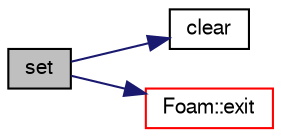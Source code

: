 digraph "set"
{
  bgcolor="transparent";
  edge [fontname="FreeSans",fontsize="10",labelfontname="FreeSans",labelfontsize="10"];
  node [fontname="FreeSans",fontsize="10",shape=record];
  rankdir="LR";
  Node29 [label="set",height=0.2,width=0.4,color="black", fillcolor="grey75", style="filled", fontcolor="black"];
  Node29 -> Node30 [color="midnightblue",fontsize="10",style="solid",fontname="FreeSans"];
  Node30 [label="clear",height=0.2,width=0.4,color="black",URL="$a28538.html#a216aa851b887319029f25340267e59cb",tooltip="Release precompiled expression. "];
  Node29 -> Node31 [color="midnightblue",fontsize="10",style="solid",fontname="FreeSans"];
  Node31 [label="Foam::exit",height=0.2,width=0.4,color="red",URL="$a21124.html#a06ca7250d8e89caf05243ec094843642"];
}

